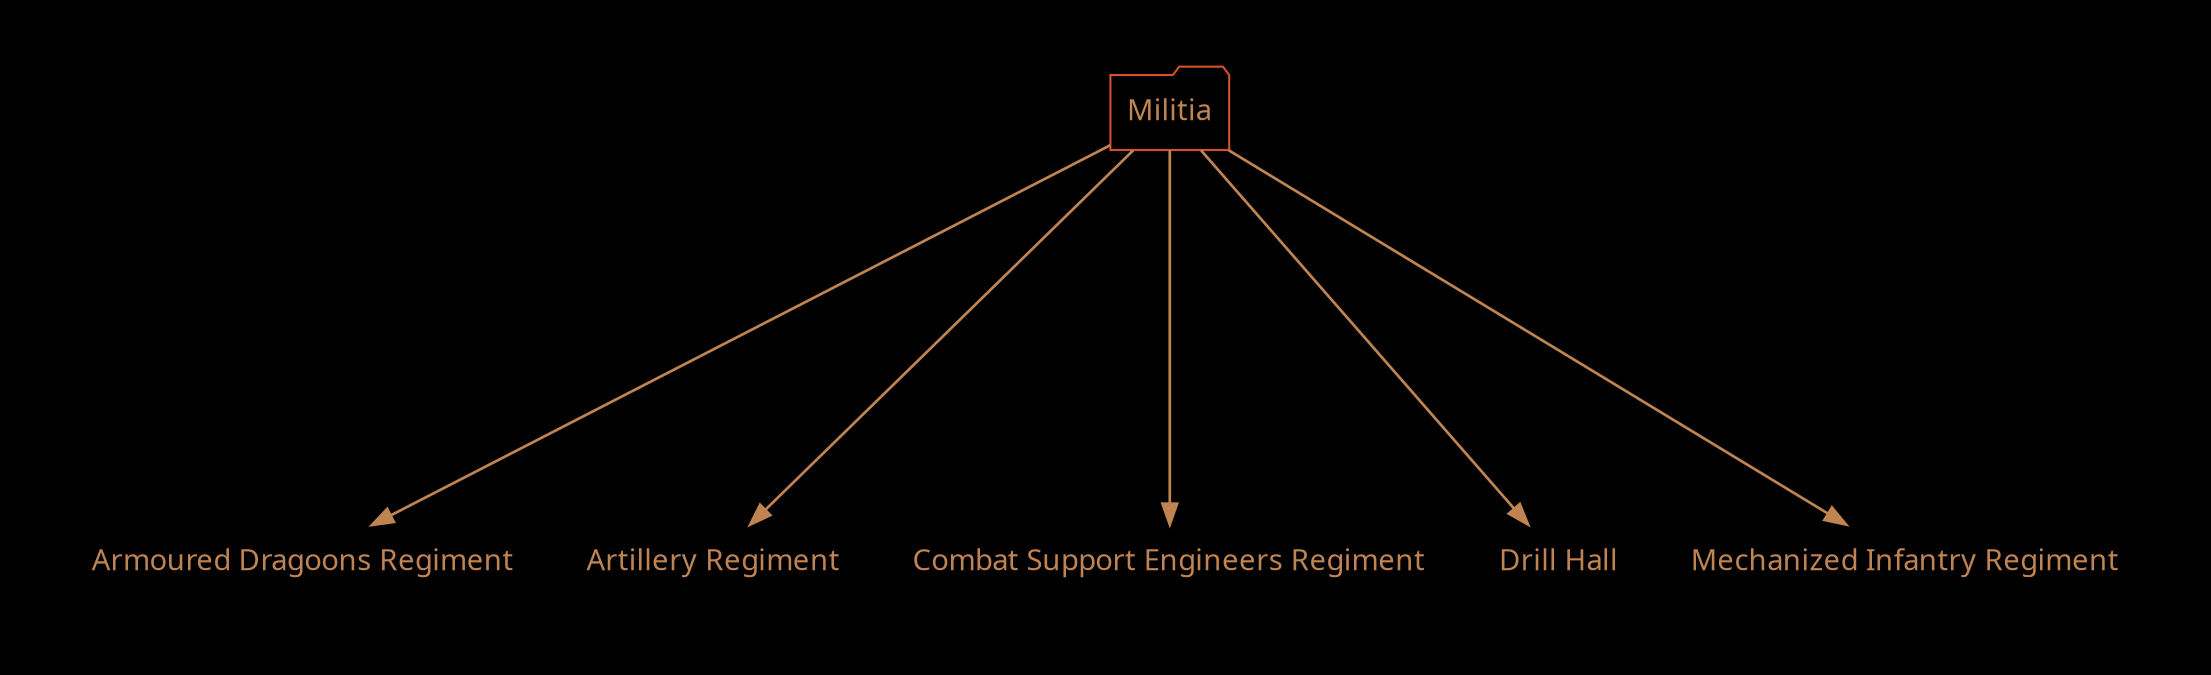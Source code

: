 /*
  This is part of the Avaneya Project Crew Handbook.
  Copyright (C) 2010, 2011, 2012
    Kshatra Corp.
  See the file License for copying conditions.
  
  To manually compile:
      $ sudo aptitude install graphviz
      $ twopi -Tpdf Units_User_Basic_Militia.twopi.gv -o Units_User_Basic_Militia.pdf
*/

digraph Units_User_Basic_Militia
{
    // Graph attributes...
	bgcolor="black";
	margin="0";
	ratio="auto";
    ranksep="2.5";
    pad="0.5,0.5";
    compound="true";
    overlap="vpsc";
    root="Militia";

	// Node attributes...
	node[color="#d3502dff"];
	node[fillcolor="gray10"];
    node[fontcolor="#c08453ff"];
    node[fontname="Ubuntu"];
    node[shape="none"]
	
	// Edge attributes...
	edge[color="#c08453ff"];
	edge[penwidth="1.3"];

    // Units...
    "Militia"[shape="folder"];
        "Militia" -> "Armoured Dragoons Regiment";
        "Militia" -> "Artillery Regiment";
        "Militia" -> "Combat Support Engineers Regiment";
        "Militia" -> "Drill Hall";
        "Militia" -> "Mechanized Infantry Regiment";
}

